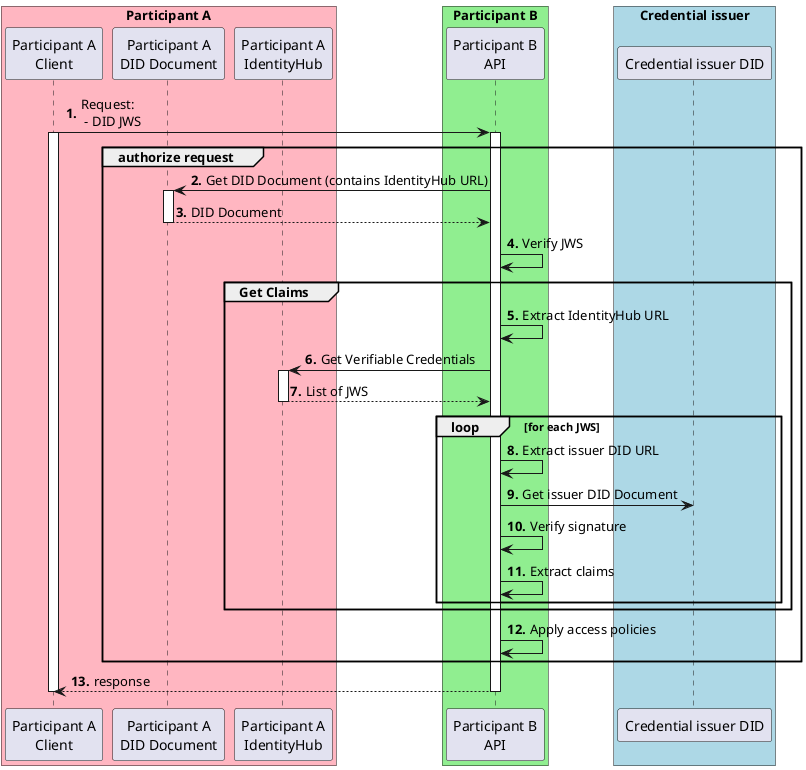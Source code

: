 @startuml
autonumber "<b>0'.'"
box "Participant A" #LightPink
Participant "Participant A\nClient" as ParticipantA
Participant "Participant A\nDID Document" as DID
Participant "Participant A\nIdentityHub" as IDHUB
end box
box "Participant B" #LightGreen
Participant "Participant B\nAPI" as B
end box
box "Credential issuer" #LightBlue
Participant "Credential issuer DID" as ISSUER
end box
ParticipantA -> B ++: Request:\n - DID JWS
activate ParticipantA
group authorize request
  B -> DID ++: Get DID Document (contains IdentityHub URL)
  return DID Document
  B -> B: Verify JWS
  group Get Claims
  B -> B: Extract IdentityHub URL
  B -> IDHUB ++: Get Verifiable Credentials
  return List of JWS
  loop for each JWS
  B -> B: Extract issuer DID URL
  B -> ISSUER: Get issuer DID Document
  B -> B: Verify signature
  B -> B: Extract claims
  end
  end
  B -> B: Apply access policies
end
return response
deactivate ParticipantA

@enduml